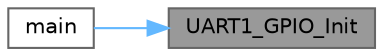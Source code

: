 digraph "UART1_GPIO_Init"
{
 // LATEX_PDF_SIZE
  bgcolor="transparent";
  edge [fontname=Helvetica,fontsize=10,labelfontname=Helvetica,labelfontsize=10];
  node [fontname=Helvetica,fontsize=10,shape=box,height=0.2,width=0.4];
  rankdir="RL";
  Node1 [id="Node000001",label="UART1_GPIO_Init",height=0.2,width=0.4,color="gray40", fillcolor="grey60", style="filled", fontcolor="black",tooltip="Initialize GPIO pins for USART1."];
  Node1 -> Node2 [id="edge1_Node000001_Node000002",dir="back",color="steelblue1",style="solid",tooltip=" "];
  Node2 [id="Node000002",label="main",height=0.2,width=0.4,color="grey40", fillcolor="white", style="filled",URL="$d0/d29/main_8c.html#a840291bc02cba5474a4cb46a9b9566fe",tooltip="Main application entry point."];
}

